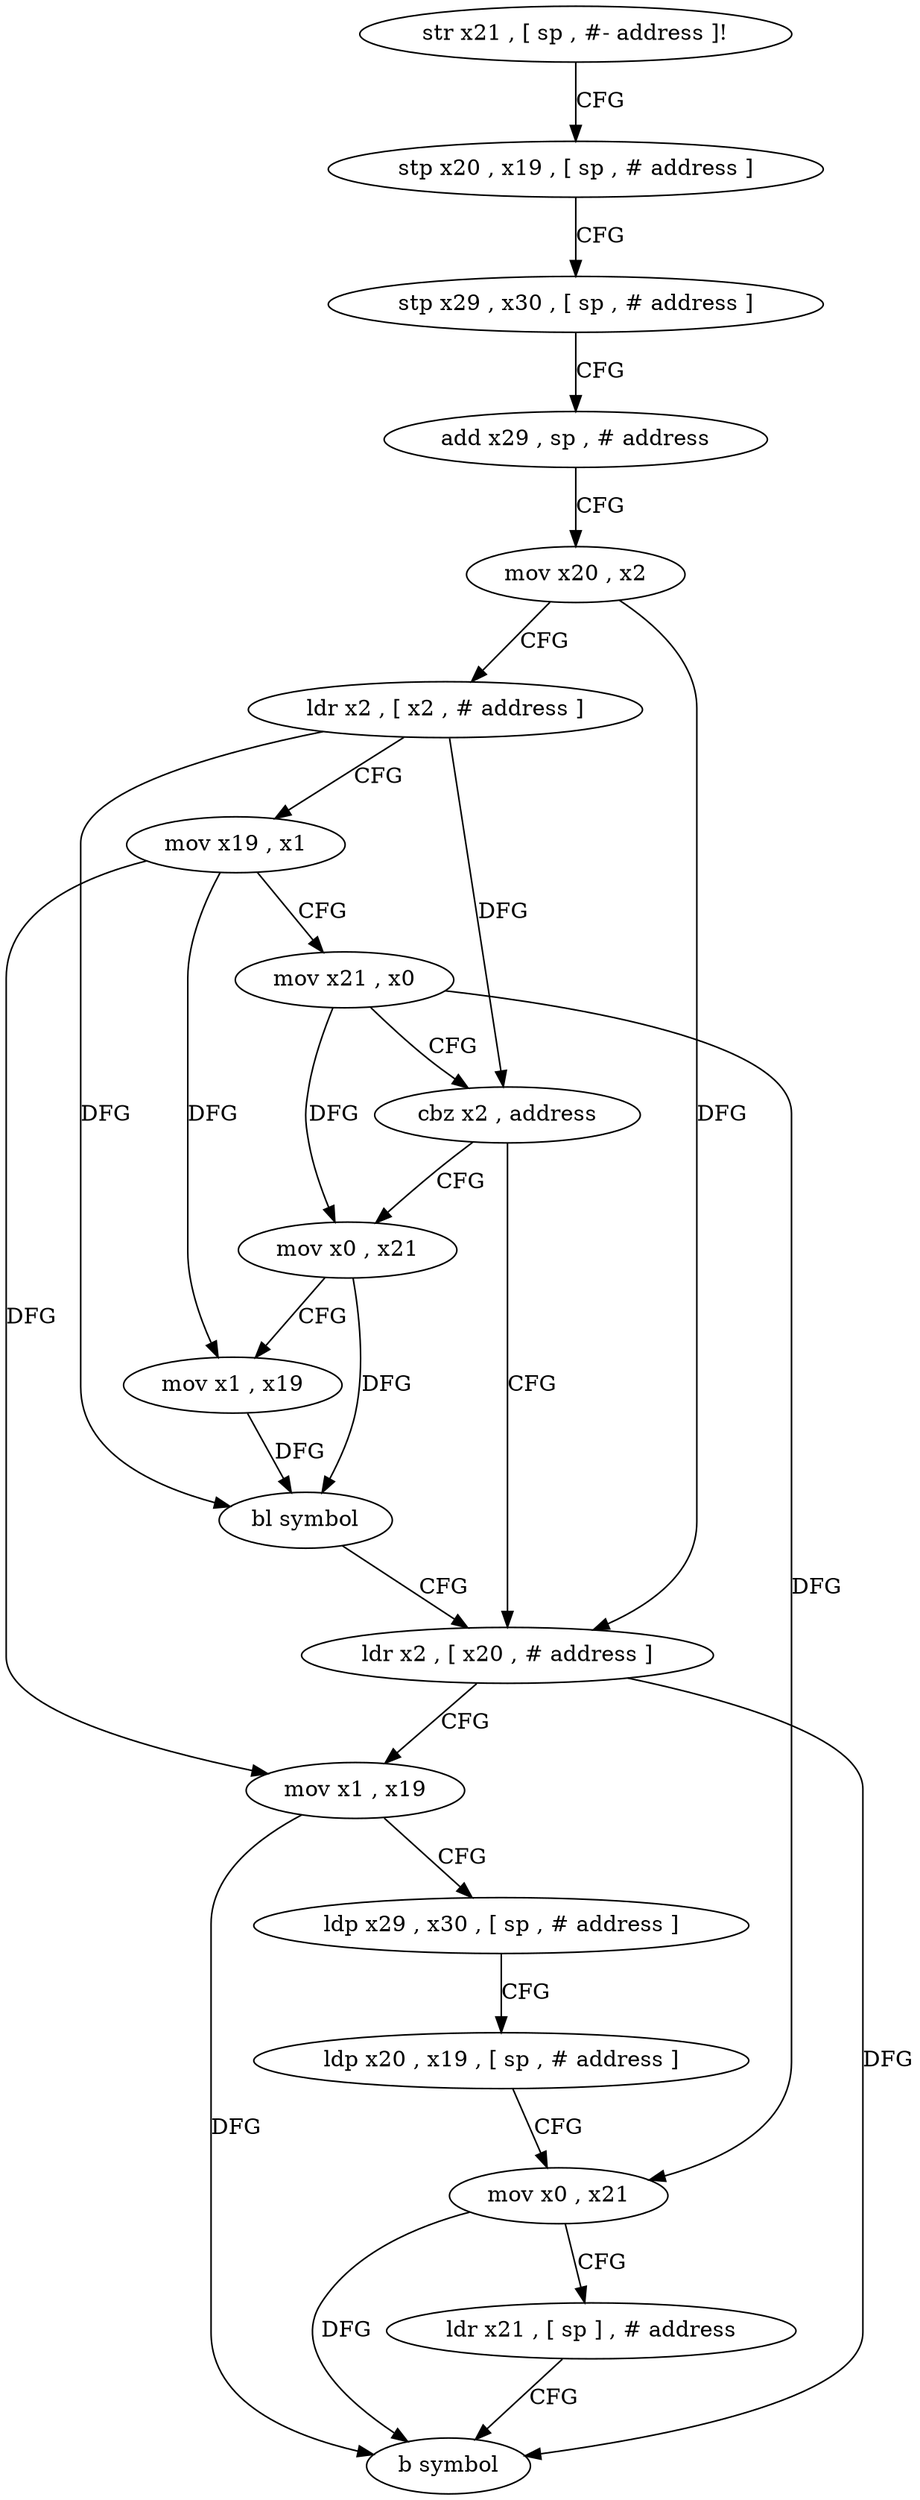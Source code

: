 digraph "func" {
"4212668" [label = "str x21 , [ sp , #- address ]!" ]
"4212672" [label = "stp x20 , x19 , [ sp , # address ]" ]
"4212676" [label = "stp x29 , x30 , [ sp , # address ]" ]
"4212680" [label = "add x29 , sp , # address" ]
"4212684" [label = "mov x20 , x2" ]
"4212688" [label = "ldr x2 , [ x2 , # address ]" ]
"4212692" [label = "mov x19 , x1" ]
"4212696" [label = "mov x21 , x0" ]
"4212700" [label = "cbz x2 , address" ]
"4212716" [label = "ldr x2 , [ x20 , # address ]" ]
"4212704" [label = "mov x0 , x21" ]
"4212720" [label = "mov x1 , x19" ]
"4212724" [label = "ldp x29 , x30 , [ sp , # address ]" ]
"4212728" [label = "ldp x20 , x19 , [ sp , # address ]" ]
"4212732" [label = "mov x0 , x21" ]
"4212736" [label = "ldr x21 , [ sp ] , # address" ]
"4212740" [label = "b symbol" ]
"4212708" [label = "mov x1 , x19" ]
"4212712" [label = "bl symbol" ]
"4212668" -> "4212672" [ label = "CFG" ]
"4212672" -> "4212676" [ label = "CFG" ]
"4212676" -> "4212680" [ label = "CFG" ]
"4212680" -> "4212684" [ label = "CFG" ]
"4212684" -> "4212688" [ label = "CFG" ]
"4212684" -> "4212716" [ label = "DFG" ]
"4212688" -> "4212692" [ label = "CFG" ]
"4212688" -> "4212700" [ label = "DFG" ]
"4212688" -> "4212712" [ label = "DFG" ]
"4212692" -> "4212696" [ label = "CFG" ]
"4212692" -> "4212720" [ label = "DFG" ]
"4212692" -> "4212708" [ label = "DFG" ]
"4212696" -> "4212700" [ label = "CFG" ]
"4212696" -> "4212732" [ label = "DFG" ]
"4212696" -> "4212704" [ label = "DFG" ]
"4212700" -> "4212716" [ label = "CFG" ]
"4212700" -> "4212704" [ label = "CFG" ]
"4212716" -> "4212720" [ label = "CFG" ]
"4212716" -> "4212740" [ label = "DFG" ]
"4212704" -> "4212708" [ label = "CFG" ]
"4212704" -> "4212712" [ label = "DFG" ]
"4212720" -> "4212724" [ label = "CFG" ]
"4212720" -> "4212740" [ label = "DFG" ]
"4212724" -> "4212728" [ label = "CFG" ]
"4212728" -> "4212732" [ label = "CFG" ]
"4212732" -> "4212736" [ label = "CFG" ]
"4212732" -> "4212740" [ label = "DFG" ]
"4212736" -> "4212740" [ label = "CFG" ]
"4212708" -> "4212712" [ label = "DFG" ]
"4212712" -> "4212716" [ label = "CFG" ]
}

